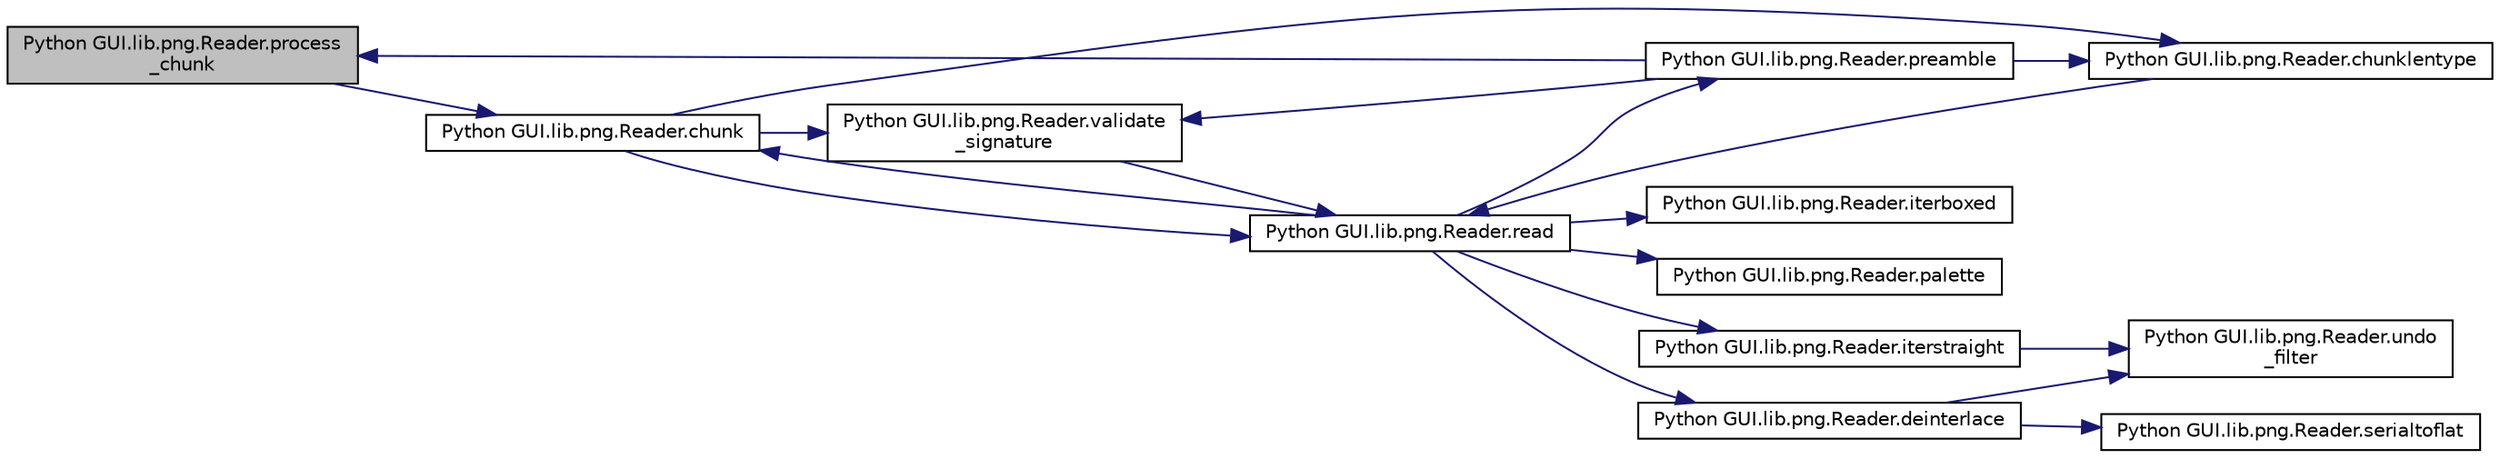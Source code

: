 digraph "Python GUI.lib.png.Reader.process_chunk"
{
  edge [fontname="Helvetica",fontsize="10",labelfontname="Helvetica",labelfontsize="10"];
  node [fontname="Helvetica",fontsize="10",shape=record];
  rankdir="LR";
  Node150 [label="Python GUI.lib.png.Reader.process\l_chunk",height=0.2,width=0.4,color="black", fillcolor="grey75", style="filled", fontcolor="black"];
  Node150 -> Node151 [color="midnightblue",fontsize="10",style="solid",fontname="Helvetica"];
  Node151 [label="Python GUI.lib.png.Reader.chunk",height=0.2,width=0.4,color="black", fillcolor="white", style="filled",URL="$class_python_01_g_u_i_1_1lib_1_1png_1_1_reader.html#afdde66c74c4a588f77ce5a5a51e19d20"];
  Node151 -> Node152 [color="midnightblue",fontsize="10",style="solid",fontname="Helvetica"];
  Node152 [label="Python GUI.lib.png.Reader.validate\l_signature",height=0.2,width=0.4,color="black", fillcolor="white", style="filled",URL="$class_python_01_g_u_i_1_1lib_1_1png_1_1_reader.html#a517babe81ebf2d6f14346c82a2f6625a"];
  Node152 -> Node153 [color="midnightblue",fontsize="10",style="solid",fontname="Helvetica"];
  Node153 [label="Python GUI.lib.png.Reader.read",height=0.2,width=0.4,color="black", fillcolor="white", style="filled",URL="$class_python_01_g_u_i_1_1lib_1_1png_1_1_reader.html#ac8def3e2a70eb8e229973086d39bd60a"];
  Node153 -> Node151 [color="midnightblue",fontsize="10",style="solid",fontname="Helvetica"];
  Node153 -> Node154 [color="midnightblue",fontsize="10",style="solid",fontname="Helvetica"];
  Node154 [label="Python GUI.lib.png.Reader.preamble",height=0.2,width=0.4,color="black", fillcolor="white", style="filled",URL="$class_python_01_g_u_i_1_1lib_1_1png_1_1_reader.html#a2112fb66cd97c180f2fc274b25695fa9"];
  Node154 -> Node152 [color="midnightblue",fontsize="10",style="solid",fontname="Helvetica"];
  Node154 -> Node155 [color="midnightblue",fontsize="10",style="solid",fontname="Helvetica"];
  Node155 [label="Python GUI.lib.png.Reader.chunklentype",height=0.2,width=0.4,color="black", fillcolor="white", style="filled",URL="$class_python_01_g_u_i_1_1lib_1_1png_1_1_reader.html#af64dd7c0a755095c8cc34cdb175b0737"];
  Node155 -> Node153 [color="midnightblue",fontsize="10",style="solid",fontname="Helvetica"];
  Node154 -> Node150 [color="midnightblue",fontsize="10",style="solid",fontname="Helvetica"];
  Node153 -> Node156 [color="midnightblue",fontsize="10",style="solid",fontname="Helvetica"];
  Node156 [label="Python GUI.lib.png.Reader.deinterlace",height=0.2,width=0.4,color="black", fillcolor="white", style="filled",URL="$class_python_01_g_u_i_1_1lib_1_1png_1_1_reader.html#a6a088c059d68156e7e660c4d30e09d75"];
  Node156 -> Node157 [color="midnightblue",fontsize="10",style="solid",fontname="Helvetica"];
  Node157 [label="Python GUI.lib.png.Reader.undo\l_filter",height=0.2,width=0.4,color="black", fillcolor="white", style="filled",URL="$class_python_01_g_u_i_1_1lib_1_1png_1_1_reader.html#a36ed43d219060dff3d3090e6b44dcec9"];
  Node156 -> Node158 [color="midnightblue",fontsize="10",style="solid",fontname="Helvetica"];
  Node158 [label="Python GUI.lib.png.Reader.serialtoflat",height=0.2,width=0.4,color="black", fillcolor="white", style="filled",URL="$class_python_01_g_u_i_1_1lib_1_1png_1_1_reader.html#ac0c234ad7bec1ecc87733167e8aa4fbc"];
  Node153 -> Node159 [color="midnightblue",fontsize="10",style="solid",fontname="Helvetica"];
  Node159 [label="Python GUI.lib.png.Reader.iterboxed",height=0.2,width=0.4,color="black", fillcolor="white", style="filled",URL="$class_python_01_g_u_i_1_1lib_1_1png_1_1_reader.html#aa96e3e861ca9e3dcd042266478f8197d"];
  Node153 -> Node160 [color="midnightblue",fontsize="10",style="solid",fontname="Helvetica"];
  Node160 [label="Python GUI.lib.png.Reader.iterstraight",height=0.2,width=0.4,color="black", fillcolor="white", style="filled",URL="$class_python_01_g_u_i_1_1lib_1_1png_1_1_reader.html#a2a7a99295f841ace43bdc50855c35e36"];
  Node160 -> Node157 [color="midnightblue",fontsize="10",style="solid",fontname="Helvetica"];
  Node153 -> Node161 [color="midnightblue",fontsize="10",style="solid",fontname="Helvetica"];
  Node161 [label="Python GUI.lib.png.Reader.palette",height=0.2,width=0.4,color="black", fillcolor="white", style="filled",URL="$class_python_01_g_u_i_1_1lib_1_1png_1_1_reader.html#a86dbd097935e19f48465cee11a5cdd8b"];
  Node151 -> Node155 [color="midnightblue",fontsize="10",style="solid",fontname="Helvetica"];
  Node151 -> Node153 [color="midnightblue",fontsize="10",style="solid",fontname="Helvetica"];
}
